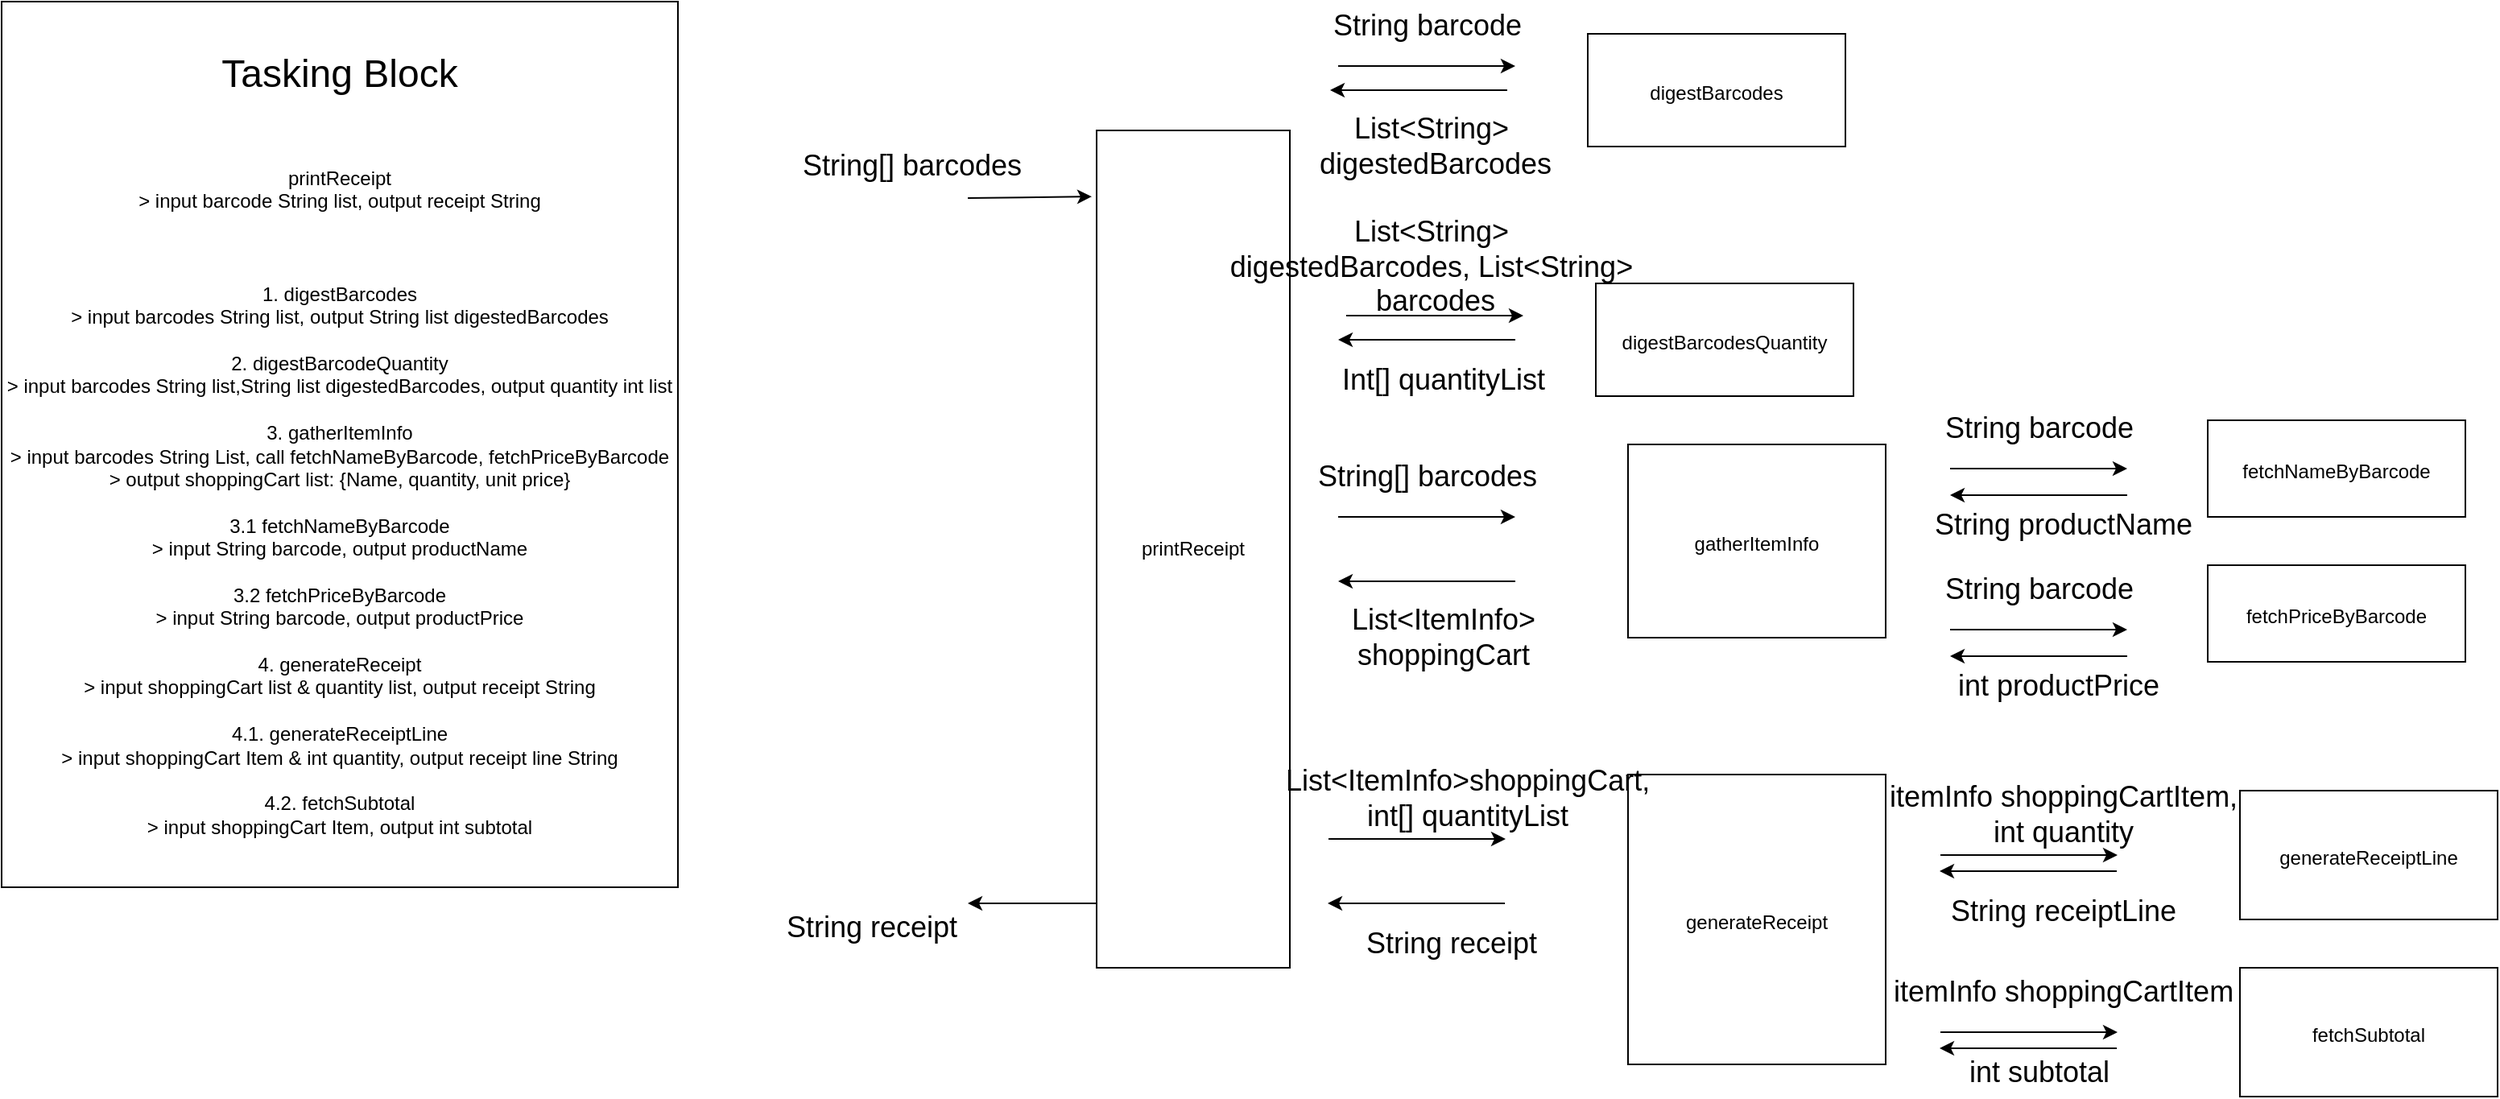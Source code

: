 <mxfile version="15.8.6" type="device"><diagram id="9yLYcjq-1cnDoI_Mmeca" name="Page-1"><mxGraphModel dx="2489" dy="762" grid="1" gridSize="10" guides="1" tooltips="1" connect="1" arrows="1" fold="1" page="1" pageScale="1" pageWidth="827" pageHeight="1169" math="0" shadow="0"><root><mxCell id="0"/><mxCell id="1" parent="0"/><mxCell id="y-ENEZ4aGeIEyE0lt_Pe-1" value="printReceipt" style="rounded=0;whiteSpace=wrap;html=1;" vertex="1" parent="1"><mxGeometry x="170" y="250" width="120" height="520" as="geometry"/></mxCell><mxCell id="y-ENEZ4aGeIEyE0lt_Pe-2" value="" style="endArrow=classic;html=1;rounded=0;entryX=-0.025;entryY=0.079;entryDx=0;entryDy=0;entryPerimeter=0;" edge="1" parent="1" target="y-ENEZ4aGeIEyE0lt_Pe-1"><mxGeometry width="50" height="50" relative="1" as="geometry"><mxPoint x="90" y="292" as="sourcePoint"/><mxPoint x="140" y="292" as="targetPoint"/></mxGeometry></mxCell><mxCell id="y-ENEZ4aGeIEyE0lt_Pe-3" value="" style="endArrow=classic;html=1;rounded=0;" edge="1" parent="1"><mxGeometry width="50" height="50" relative="1" as="geometry"><mxPoint x="170" y="730" as="sourcePoint"/><mxPoint x="90" y="730" as="targetPoint"/></mxGeometry></mxCell><mxCell id="y-ENEZ4aGeIEyE0lt_Pe-4" value="&lt;font style=&quot;font-size: 24px&quot;&gt;Tasking Block&lt;br&gt;&lt;/font&gt;&lt;br&gt;&lt;br&gt;&lt;br&gt;printReceipt&lt;br&gt;&amp;gt; input barcode String list, output receipt String&lt;br&gt;&lt;br&gt;&lt;br&gt;&lt;br&gt;1. digestBarcodes&lt;br&gt;&amp;gt; input barcodes String list, output String list digestedBarcodes&lt;br&gt;&lt;br&gt;2. digestBarcodeQuantity&lt;br&gt;&amp;gt; input barcodes String list,String list digestedBarcodes, output quantity int list&lt;br&gt;&lt;br&gt;3. gatherItemInfo&lt;br&gt;&amp;gt; input barcodes String List, call fetchNameByBarcode, fetchPriceByBarcode&lt;br&gt;&amp;gt; output shoppingCart list: {Name, quantity, unit price}&lt;br&gt;&lt;br&gt;3.1 fetchNameByBarcode&lt;br&gt;&amp;gt; input String barcode, output productName&lt;br&gt;&lt;br&gt;3.2 fetchPriceByBarcode&lt;br&gt;&amp;gt; input String barcode, output productPrice&lt;br&gt;&lt;br&gt;4. generateReceipt&lt;br&gt;&amp;gt; input shoppingCart list &amp;amp; quantity list, output receipt String&lt;br&gt;&lt;br&gt;4.1. generateReceiptLine&lt;br&gt;&amp;gt; input shoppingCart Item &amp;amp; int quantity, output receipt line String&lt;br&gt;&lt;br&gt;4.2. fetchSubtotal&lt;br&gt;&amp;gt; input shoppingCart Item, output int subtotal" style="rounded=0;whiteSpace=wrap;html=1;" vertex="1" parent="1"><mxGeometry x="-510" y="170" width="420" height="550" as="geometry"/></mxCell><mxCell id="y-ENEZ4aGeIEyE0lt_Pe-5" value="&lt;font style=&quot;font-size: 18px&quot;&gt;String[] barcodes&lt;/font&gt;" style="text;html=1;align=center;verticalAlign=middle;resizable=0;points=[];autosize=1;strokeColor=none;fillColor=none;fontSize=24;" vertex="1" parent="1"><mxGeometry x="-20" y="250" width="150" height="40" as="geometry"/></mxCell><mxCell id="y-ENEZ4aGeIEyE0lt_Pe-6" value="String receipt" style="text;html=1;align=center;verticalAlign=middle;resizable=0;points=[];autosize=1;strokeColor=none;fillColor=none;fontSize=18;" vertex="1" parent="1"><mxGeometry x="-30" y="730" width="120" height="30" as="geometry"/></mxCell><mxCell id="y-ENEZ4aGeIEyE0lt_Pe-7" value="&lt;span style=&quot;font-size: 12px&quot;&gt;gatherItemInfo&lt;/span&gt;" style="rounded=0;whiteSpace=wrap;html=1;fontSize=18;" vertex="1" parent="1"><mxGeometry x="500" y="445" width="160" height="120" as="geometry"/></mxCell><mxCell id="y-ENEZ4aGeIEyE0lt_Pe-8" value="&lt;span style=&quot;font-size: 12px&quot;&gt;generateReceipt&lt;/span&gt;" style="rounded=0;whiteSpace=wrap;html=1;fontSize=18;" vertex="1" parent="1"><mxGeometry x="500" y="650" width="160" height="180" as="geometry"/></mxCell><mxCell id="y-ENEZ4aGeIEyE0lt_Pe-9" value="" style="endArrow=classic;html=1;rounded=0;fontSize=18;" edge="1" parent="1"><mxGeometry width="50" height="50" relative="1" as="geometry"><mxPoint x="320" y="490" as="sourcePoint"/><mxPoint x="430" y="490" as="targetPoint"/></mxGeometry></mxCell><mxCell id="y-ENEZ4aGeIEyE0lt_Pe-10" value="" style="endArrow=classic;html=1;rounded=0;fontSize=18;" edge="1" parent="1"><mxGeometry width="50" height="50" relative="1" as="geometry"><mxPoint x="314" y="690" as="sourcePoint"/><mxPoint x="424" y="690" as="targetPoint"/></mxGeometry></mxCell><mxCell id="y-ENEZ4aGeIEyE0lt_Pe-11" value="" style="endArrow=classic;html=1;rounded=0;fontSize=18;" edge="1" parent="1"><mxGeometry width="50" height="50" relative="1" as="geometry"><mxPoint x="430" y="530" as="sourcePoint"/><mxPoint x="320" y="530" as="targetPoint"/></mxGeometry></mxCell><mxCell id="y-ENEZ4aGeIEyE0lt_Pe-12" value="" style="endArrow=classic;html=1;rounded=0;fontSize=18;" edge="1" parent="1"><mxGeometry width="50" height="50" relative="1" as="geometry"><mxPoint x="423.5" y="730" as="sourcePoint"/><mxPoint x="313.5" y="730" as="targetPoint"/></mxGeometry></mxCell><mxCell id="y-ENEZ4aGeIEyE0lt_Pe-13" value="String[] barcodes" style="text;html=1;align=center;verticalAlign=middle;resizable=0;points=[];autosize=1;strokeColor=none;fillColor=none;fontSize=18;" vertex="1" parent="1"><mxGeometry x="300" y="450" width="150" height="30" as="geometry"/></mxCell><mxCell id="y-ENEZ4aGeIEyE0lt_Pe-14" value="List&amp;lt;ItemInfo&amp;gt; &lt;br&gt;shoppingCart" style="text;html=1;align=center;verticalAlign=middle;resizable=0;points=[];autosize=1;strokeColor=none;fillColor=none;fontSize=18;" vertex="1" parent="1"><mxGeometry x="320" y="540" width="130" height="50" as="geometry"/></mxCell><mxCell id="y-ENEZ4aGeIEyE0lt_Pe-18" value="String receipt" style="text;html=1;align=center;verticalAlign=middle;resizable=0;points=[];autosize=1;strokeColor=none;fillColor=none;fontSize=18;" vertex="1" parent="1"><mxGeometry x="330" y="740" width="120" height="30" as="geometry"/></mxCell><mxCell id="y-ENEZ4aGeIEyE0lt_Pe-19" value="&lt;span style=&quot;font-size: 12px&quot;&gt;fetchNameByBarcode&lt;/span&gt;" style="rounded=0;whiteSpace=wrap;html=1;fontSize=18;" vertex="1" parent="1"><mxGeometry x="860" y="430" width="160" height="60" as="geometry"/></mxCell><mxCell id="y-ENEZ4aGeIEyE0lt_Pe-20" value="" style="endArrow=classic;html=1;rounded=0;fontSize=18;" edge="1" parent="1"><mxGeometry width="50" height="50" relative="1" as="geometry"><mxPoint x="700" y="460" as="sourcePoint"/><mxPoint x="810" y="460" as="targetPoint"/></mxGeometry></mxCell><mxCell id="y-ENEZ4aGeIEyE0lt_Pe-21" value="" style="endArrow=classic;html=1;rounded=0;fontSize=18;" edge="1" parent="1"><mxGeometry width="50" height="50" relative="1" as="geometry"><mxPoint x="810" y="476.5" as="sourcePoint"/><mxPoint x="700" y="476.5" as="targetPoint"/></mxGeometry></mxCell><mxCell id="y-ENEZ4aGeIEyE0lt_Pe-22" value="String barcode" style="text;html=1;align=center;verticalAlign=middle;resizable=0;points=[];autosize=1;strokeColor=none;fillColor=none;fontSize=18;" vertex="1" parent="1"><mxGeometry x="690" y="420" width="130" height="30" as="geometry"/></mxCell><mxCell id="y-ENEZ4aGeIEyE0lt_Pe-24" value="String productName" style="text;html=1;align=center;verticalAlign=middle;resizable=0;points=[];autosize=1;strokeColor=none;fillColor=none;fontSize=18;" vertex="1" parent="1"><mxGeometry x="680" y="480" width="180" height="30" as="geometry"/></mxCell><mxCell id="y-ENEZ4aGeIEyE0lt_Pe-25" value="List&amp;lt;ItemInfo&amp;gt;shoppingCart,&lt;br&gt;int[] quantityList" style="text;html=1;align=center;verticalAlign=middle;resizable=0;points=[];autosize=1;strokeColor=none;fillColor=none;fontSize=18;" vertex="1" parent="1"><mxGeometry x="280" y="640" width="240" height="50" as="geometry"/></mxCell><mxCell id="y-ENEZ4aGeIEyE0lt_Pe-26" value="&lt;span style=&quot;font-size: 12px&quot;&gt;fetchPriceByBarcode&lt;/span&gt;" style="rounded=0;whiteSpace=wrap;html=1;fontSize=18;" vertex="1" parent="1"><mxGeometry x="860" y="520" width="160" height="60" as="geometry"/></mxCell><mxCell id="y-ENEZ4aGeIEyE0lt_Pe-28" value="" style="endArrow=classic;html=1;rounded=0;fontSize=18;" edge="1" parent="1"><mxGeometry width="50" height="50" relative="1" as="geometry"><mxPoint x="700" y="560" as="sourcePoint"/><mxPoint x="810" y="560" as="targetPoint"/></mxGeometry></mxCell><mxCell id="y-ENEZ4aGeIEyE0lt_Pe-29" value="" style="endArrow=classic;html=1;rounded=0;fontSize=18;" edge="1" parent="1"><mxGeometry width="50" height="50" relative="1" as="geometry"><mxPoint x="810" y="576.5" as="sourcePoint"/><mxPoint x="700" y="576.5" as="targetPoint"/></mxGeometry></mxCell><mxCell id="y-ENEZ4aGeIEyE0lt_Pe-30" value="String barcode" style="text;html=1;align=center;verticalAlign=middle;resizable=0;points=[];autosize=1;strokeColor=none;fillColor=none;fontSize=18;" vertex="1" parent="1"><mxGeometry x="690" y="520" width="130" height="30" as="geometry"/></mxCell><mxCell id="y-ENEZ4aGeIEyE0lt_Pe-31" value="int productPrice" style="text;html=1;align=center;verticalAlign=middle;resizable=0;points=[];autosize=1;strokeColor=none;fillColor=none;fontSize=18;" vertex="1" parent="1"><mxGeometry x="697" y="580" width="140" height="30" as="geometry"/></mxCell><mxCell id="y-ENEZ4aGeIEyE0lt_Pe-32" value="&lt;span style=&quot;font-size: 12px&quot;&gt;generateReceiptLine&lt;/span&gt;" style="rounded=0;whiteSpace=wrap;html=1;fontSize=18;" vertex="1" parent="1"><mxGeometry x="880" y="660" width="160" height="80" as="geometry"/></mxCell><mxCell id="y-ENEZ4aGeIEyE0lt_Pe-33" value="" style="endArrow=classic;html=1;rounded=0;fontSize=18;" edge="1" parent="1"><mxGeometry width="50" height="50" relative="1" as="geometry"><mxPoint x="694" y="700" as="sourcePoint"/><mxPoint x="804" y="700" as="targetPoint"/></mxGeometry></mxCell><mxCell id="y-ENEZ4aGeIEyE0lt_Pe-34" value="" style="endArrow=classic;html=1;rounded=0;fontSize=18;" edge="1" parent="1"><mxGeometry width="50" height="50" relative="1" as="geometry"><mxPoint x="803.5" y="710" as="sourcePoint"/><mxPoint x="693.5" y="710" as="targetPoint"/></mxGeometry></mxCell><mxCell id="y-ENEZ4aGeIEyE0lt_Pe-35" value="String receiptLine" style="text;html=1;align=center;verticalAlign=middle;resizable=0;points=[];autosize=1;strokeColor=none;fillColor=none;fontSize=18;" vertex="1" parent="1"><mxGeometry x="690" y="720" width="160" height="30" as="geometry"/></mxCell><mxCell id="y-ENEZ4aGeIEyE0lt_Pe-36" value="itemInfo shoppingCartItem,&lt;br&gt;int quantity" style="text;html=1;align=center;verticalAlign=middle;resizable=0;points=[];autosize=1;strokeColor=none;fillColor=none;fontSize=18;" vertex="1" parent="1"><mxGeometry x="655" y="650" width="230" height="50" as="geometry"/></mxCell><mxCell id="y-ENEZ4aGeIEyE0lt_Pe-37" value="&lt;span style=&quot;font-size: 12px&quot;&gt;digestBarcodesQuantity&lt;/span&gt;" style="rounded=0;whiteSpace=wrap;html=1;fontSize=18;" vertex="1" parent="1"><mxGeometry x="480" y="345" width="160" height="70" as="geometry"/></mxCell><mxCell id="y-ENEZ4aGeIEyE0lt_Pe-38" value="" style="endArrow=classic;html=1;rounded=0;fontSize=18;" edge="1" parent="1"><mxGeometry width="50" height="50" relative="1" as="geometry"><mxPoint x="325" y="365" as="sourcePoint"/><mxPoint x="435" y="365" as="targetPoint"/></mxGeometry></mxCell><mxCell id="y-ENEZ4aGeIEyE0lt_Pe-39" value="" style="endArrow=classic;html=1;rounded=0;fontSize=18;" edge="1" parent="1"><mxGeometry width="50" height="50" relative="1" as="geometry"><mxPoint x="430" y="380" as="sourcePoint"/><mxPoint x="320" y="380" as="targetPoint"/></mxGeometry></mxCell><mxCell id="y-ENEZ4aGeIEyE0lt_Pe-41" value="Int[] quantityList" style="text;html=1;align=center;verticalAlign=middle;resizable=0;points=[];autosize=1;strokeColor=none;fillColor=none;fontSize=18;" vertex="1" parent="1"><mxGeometry x="315" y="390" width="140" height="30" as="geometry"/></mxCell><mxCell id="y-ENEZ4aGeIEyE0lt_Pe-42" value="&lt;span style=&quot;font-size: 12px&quot;&gt;fetchSubtotal&lt;/span&gt;" style="rounded=0;whiteSpace=wrap;html=1;fontSize=18;" vertex="1" parent="1"><mxGeometry x="880" y="770" width="160" height="80" as="geometry"/></mxCell><mxCell id="y-ENEZ4aGeIEyE0lt_Pe-43" value="" style="endArrow=classic;html=1;rounded=0;fontSize=18;" edge="1" parent="1"><mxGeometry width="50" height="50" relative="1" as="geometry"><mxPoint x="694" y="810" as="sourcePoint"/><mxPoint x="804" y="810" as="targetPoint"/></mxGeometry></mxCell><mxCell id="y-ENEZ4aGeIEyE0lt_Pe-44" value="" style="endArrow=classic;html=1;rounded=0;fontSize=18;" edge="1" parent="1"><mxGeometry width="50" height="50" relative="1" as="geometry"><mxPoint x="803.5" y="820" as="sourcePoint"/><mxPoint x="693.5" y="820" as="targetPoint"/></mxGeometry></mxCell><mxCell id="y-ENEZ4aGeIEyE0lt_Pe-45" value="int subtotal" style="text;html=1;align=center;verticalAlign=middle;resizable=0;points=[];autosize=1;strokeColor=none;fillColor=none;fontSize=18;" vertex="1" parent="1"><mxGeometry x="705" y="820" width="100" height="30" as="geometry"/></mxCell><mxCell id="y-ENEZ4aGeIEyE0lt_Pe-46" value="itemInfo shoppingCartItem" style="text;html=1;align=center;verticalAlign=middle;resizable=0;points=[];autosize=1;strokeColor=none;fillColor=none;fontSize=18;" vertex="1" parent="1"><mxGeometry x="655" y="770" width="230" height="30" as="geometry"/></mxCell><mxCell id="y-ENEZ4aGeIEyE0lt_Pe-47" value="&lt;span style=&quot;font-size: 12px&quot;&gt;digestBarcodes&lt;/span&gt;" style="rounded=0;whiteSpace=wrap;html=1;fontSize=18;" vertex="1" parent="1"><mxGeometry x="475" y="190" width="160" height="70" as="geometry"/></mxCell><mxCell id="y-ENEZ4aGeIEyE0lt_Pe-48" value="" style="endArrow=classic;html=1;rounded=0;fontSize=18;" edge="1" parent="1"><mxGeometry width="50" height="50" relative="1" as="geometry"><mxPoint x="320" y="210" as="sourcePoint"/><mxPoint x="430" y="210" as="targetPoint"/></mxGeometry></mxCell><mxCell id="y-ENEZ4aGeIEyE0lt_Pe-49" value="" style="endArrow=classic;html=1;rounded=0;fontSize=18;" edge="1" parent="1"><mxGeometry width="50" height="50" relative="1" as="geometry"><mxPoint x="425" y="225" as="sourcePoint"/><mxPoint x="315" y="225" as="targetPoint"/></mxGeometry></mxCell><mxCell id="y-ENEZ4aGeIEyE0lt_Pe-50" value="String barcode" style="text;html=1;align=center;verticalAlign=middle;resizable=0;points=[];autosize=1;strokeColor=none;fillColor=none;fontSize=18;" vertex="1" parent="1"><mxGeometry x="310" y="170" width="130" height="30" as="geometry"/></mxCell><mxCell id="y-ENEZ4aGeIEyE0lt_Pe-51" value="List&amp;lt;String&amp;gt;&amp;nbsp;&lt;br&gt;digestedBarcodes" style="text;html=1;align=center;verticalAlign=middle;resizable=0;points=[];autosize=1;strokeColor=none;fillColor=none;fontSize=18;" vertex="1" parent="1"><mxGeometry x="300" y="235" width="160" height="50" as="geometry"/></mxCell><mxCell id="y-ENEZ4aGeIEyE0lt_Pe-53" value="List&amp;lt;String&amp;gt;&amp;nbsp;&lt;br&gt;digestedBarcodes, List&amp;lt;String&amp;gt;&amp;nbsp;&lt;br&gt;barcodes" style="text;html=1;align=center;verticalAlign=middle;resizable=0;points=[];autosize=1;strokeColor=none;fillColor=none;fontSize=18;" vertex="1" parent="1"><mxGeometry x="245" y="300" width="270" height="70" as="geometry"/></mxCell></root></mxGraphModel></diagram></mxfile>